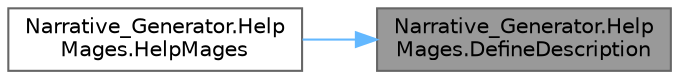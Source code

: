 digraph "Narrative_Generator.HelpMages.DefineDescription"
{
 // LATEX_PDF_SIZE
  bgcolor="transparent";
  edge [fontname=Helvetica,fontsize=10,labelfontname=Helvetica,labelfontsize=10];
  node [fontname=Helvetica,fontsize=10,shape=box,height=0.2,width=0.4];
  rankdir="RL";
  Node1 [label="Narrative_Generator.Help\lMages.DefineDescription",height=0.2,width=0.4,color="gray40", fillcolor="grey60", style="filled", fontcolor="black",tooltip="A method that creates a description of the action."];
  Node1 -> Node2 [dir="back",color="steelblue1",style="solid"];
  Node2 [label="Narrative_Generator.Help\lMages.HelpMages",height=0.2,width=0.4,color="grey40", fillcolor="white", style="filled",URL="$class_narrative___generator_1_1_help_mages.html#a84e7bf75471d9bee1e54cd3ca14d794c",tooltip="A constructor based only on the state of the story world."];
}
